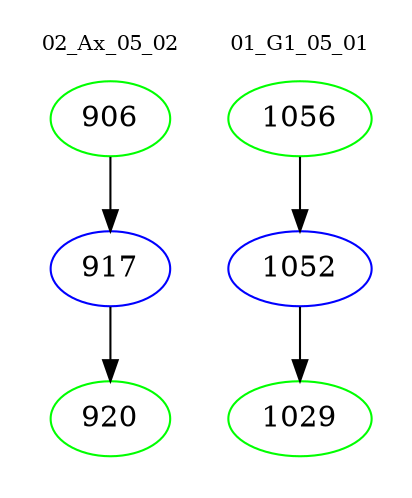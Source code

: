 digraph{
subgraph cluster_0 {
color = white
label = "02_Ax_05_02";
fontsize=10;
T0_906 [label="906", color="green"]
T0_906 -> T0_917 [color="black"]
T0_917 [label="917", color="blue"]
T0_917 -> T0_920 [color="black"]
T0_920 [label="920", color="green"]
}
subgraph cluster_1 {
color = white
label = "01_G1_05_01";
fontsize=10;
T1_1056 [label="1056", color="green"]
T1_1056 -> T1_1052 [color="black"]
T1_1052 [label="1052", color="blue"]
T1_1052 -> T1_1029 [color="black"]
T1_1029 [label="1029", color="green"]
}
}
